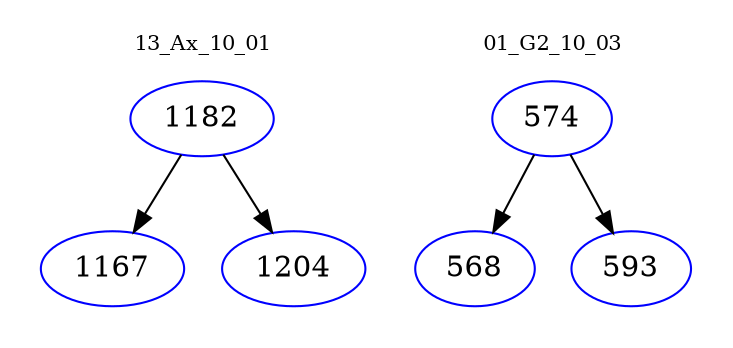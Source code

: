 digraph{
subgraph cluster_0 {
color = white
label = "13_Ax_10_01";
fontsize=10;
T0_1182 [label="1182", color="blue"]
T0_1182 -> T0_1167 [color="black"]
T0_1167 [label="1167", color="blue"]
T0_1182 -> T0_1204 [color="black"]
T0_1204 [label="1204", color="blue"]
}
subgraph cluster_1 {
color = white
label = "01_G2_10_03";
fontsize=10;
T1_574 [label="574", color="blue"]
T1_574 -> T1_568 [color="black"]
T1_568 [label="568", color="blue"]
T1_574 -> T1_593 [color="black"]
T1_593 [label="593", color="blue"]
}
}
